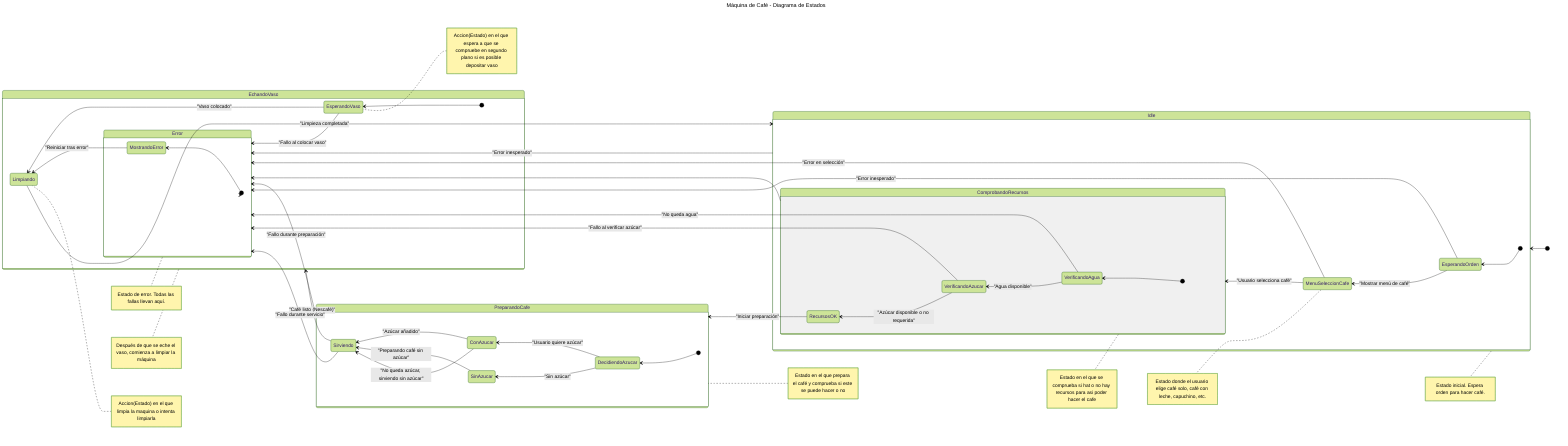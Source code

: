 ---
config:
  theme: forest
title: Máquina de Café - Diagrama de Estados
---
stateDiagram-v2
    direction RL
    state Idle {
        direction TB
        [*] --> EsperandoOrden
        EsperandoOrden --> MenuSeleccionCafe: "Mostrar menú de café"
        MenuSeleccionCafe --> ComprobandoRecursos: "Usuario selecciona café"
        state ComprobandoRecursos {
            direction TB
            [*] --> VerificandoAgua
            VerificandoAgua --> VerificandoAzucar: "Agua disponible"
            VerificandoAzucar --> RecursosOK: "Azúcar disponible o no requerida"
        }
    }
    state Error {
        direction TB
        [*] --> MostrandoError
    }
    state PreparandoCafe {
        direction TB
        [*] --> DecidiendoAzucar
        DecidiendoAzucar --> ConAzucar: "Usuario quiere azúcar"
        DecidiendoAzucar --> SinAzucar: "Sin azúcar"
        ConAzucar --> Sirviendo: "Azúcar añadido"
        SinAzucar --> Sirviendo: "Preparando café sin azúcar"
    }
    state EchandoVaso {
        direction TB
        [*] --> EsperandoVaso
        EsperandoVaso --> Limpiando: "Vaso colocado"
        EsperandoVaso --> Error: "Fallo al colocar vaso"
    }
    [*] --> Idle
    Idle --> Error: "Error inesperado"
    MenuSeleccionCafe --> Error: "Error en selección"
    ComprobandoRecursos --> Error
    PreparandoCafe --> Error: "Fallo durante preparación"
    EchandoVaso --> Error
    MostrandoError --> Limpiando: "Reiniciar tras error"
    EsperandoOrden --> Error: "Error inesperado"
    VerificandoAgua --> Error: "No queda agua"
    VerificandoAzucar --> Error: "Fallo al verificar azúcar"
    RecursosOK --> PreparandoCafe: "Iniciar preparación"
    ConAzucar --> Sirviendo: "No queda azúcar, sirviendo sin azúcar"
    Sirviendo --> EchandoVaso: "Café listo (Nescafé)"
    Sirviendo --> Error: "Fallo durante servicio"
    Limpiando --> Idle: "Limpieza completada"
    note right of Error: Estado de error. Todas las fallas llevan aquí.
    note right of Idle: Estado inicial. Espera orden para hacer café.
    note right of EchandoVaso: Después de que se eche el vaso, comienza a limpiar la máquina
    note left of PreparandoCafe: Estado en el que prepara el café y comprueba si este se puede hacer o no
    note right of ComprobandoRecursos: Estado en el que se comprueba si hat o no hay recursos para asi poder hacer el cafe
    note left of Limpiando : Accion(Estado) en el que limpia la maquina o intenta limpiarla
    note left of EsperandoVaso : Accion(Estado) en el que espera a que se compruebe en segundo plano si es posible depositar vaso
    note right of MenuSeleccionCafe: Estado donde el usuario elige café solo, café con leche, capuchino, etc.